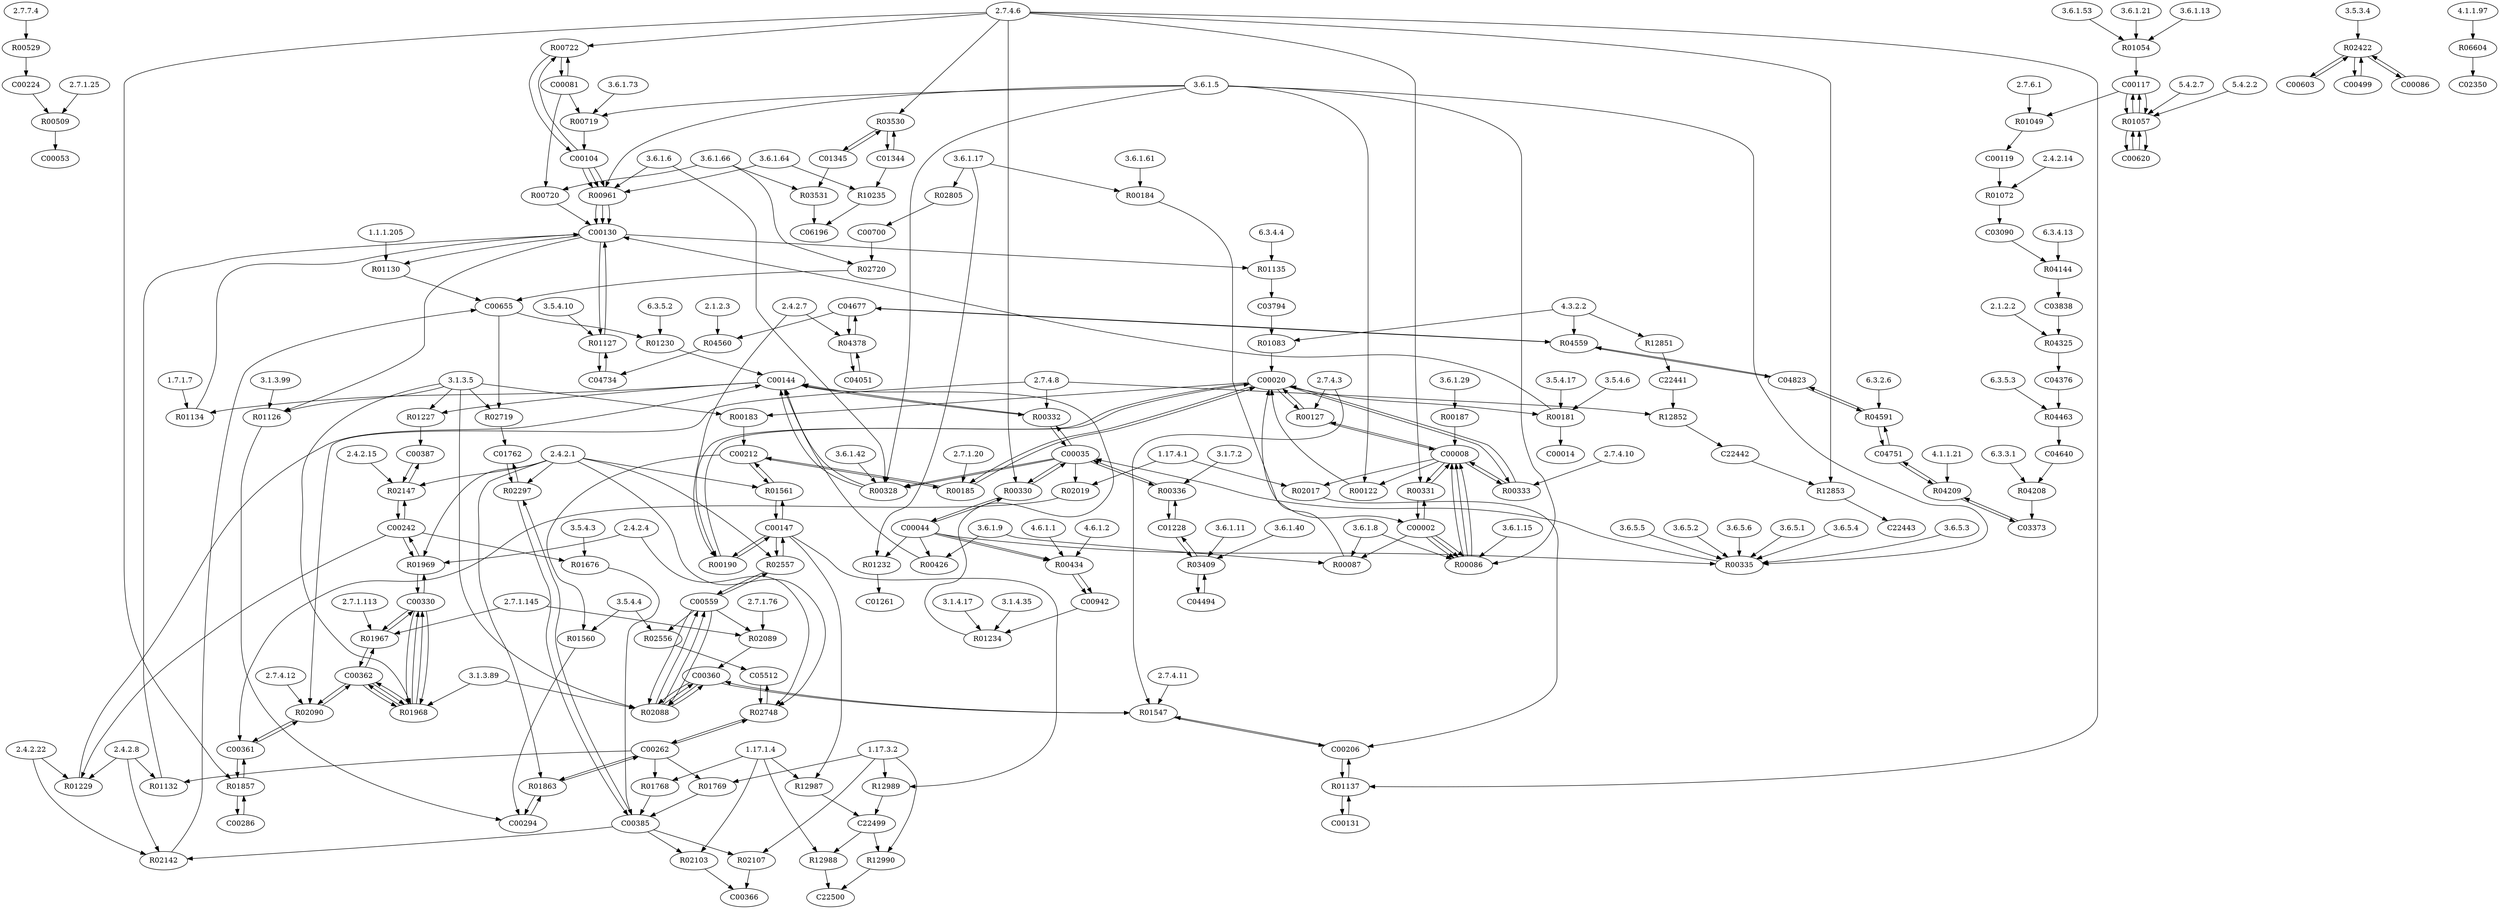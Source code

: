 digraph G {
"2.7.7.4" [type=E];
"3.6.1.66" [type=E];
"3.1.4.17" [type=E];
"1.7.1.7" [type=E];
"3.6.5.5" [type=E];
"3.5.4.17" [type=E];
"3.5.4.4" [type=E];
"3.6.1.5" [type=E];
"3.6.1.17" [type=E];
"2.4.2.1" [type=E];
"3.5.3.4" [type=E];
"4.1.1.21" [type=E];
"1.17.1.4" [type=E];
"2.7.1.76" [type=E];
"2.1.2.2" [type=E];
"2.7.4.10" [type=E];
"3.6.1.8" [type=E];
"3.6.5.2" [type=E];
"1.17.3.2" [type=E];
"2.4.2.4" [type=E];
"3.6.1.15" [type=E];
"3.6.5.6" [type=E];
"3.6.5.1" [type=E];
"3.6.1.73" [type=E];
"3.6.1.11" [type=E];
"2.7.4.11" [type=E];
"3.6.1.64" [type=E];
"2.7.1.113" [type=E];
"2.7.4.8" [type=E];
"3.6.1.29" [type=E];
"3.6.1.61" [type=E];
"3.6.1.13" [type=E];
"2.4.2.7" [type=E];
"2.4.2.8" [type=E];
"3.6.1.9" [type=E];
"3.6.5.4" [type=E];
"3.1.3.5" [type=E];
"2.4.2.22" [type=E];
"3.5.4.3" [type=E];
"1.1.1.205" [type=E];
"5.4.2.7" [type=E];
"3.6.1.42" [type=E];
"3.1.4.35" [type=E];
"2.7.1.145" [type=E];
"2.7.6.1" [type=E];
"3.6.5.3" [type=E];
"3.5.4.10" [type=E];
"2.7.1.25" [type=E];
"3.6.1.6" [type=E];
"3.6.1.53" [type=E];
"1.17.4.1" [type=E];
"6.3.3.1" [type=E];
"4.1.1.97" [type=E];
"6.3.5.3" [type=E];
"2.7.4.12" [type=E];
"6.3.4.13" [type=E];
"4.6.1.1" [type=E];
"2.7.4.6" [type=E];
"4.3.2.2" [type=E];
"3.5.4.6" [type=E];
"2.1.2.3" [type=E];
"2.7.4.3" [type=E];
"6.3.2.6" [type=E];
"2.4.2.15" [type=E];
"2.4.2.14" [type=E];
"2.7.1.20" [type=E];
"5.4.2.2" [type=E];
"3.1.3.89" [type=E];
"6.3.4.4" [type=E];
"6.3.5.2" [type=E];
"4.6.1.2" [type=E];
"3.6.1.21" [type=E];
"3.6.1.40" [type=E];
"3.1.3.99" [type=E];
"3.1.7.2" [type=E];
R01132 [type=R];
R04591 [type=R];
R02090 [type=R];
R01049 [type=R];
R00086 [type=R];
R12851 [type=R];
R00722 [type=R];
R00330 [type=R];
R00184 [type=R];
R01127 [type=R];
R01072 [type=R];
R12853 [type=R];
R03531 [type=R];
R12987 [type=R];
R01547 [type=R];
R00336 [type=R];
R00720 [type=R];
R01863 [type=R];
R01857 [type=R];
R02720 [type=R];
R02719 [type=R];
R00335 [type=R];
R00122 [type=R];
R01768 [type=R];
R04208 [type=R];
R00509 [type=R];
R01561 [type=R];
R00529 [type=R];
R00426 [type=R];
R01967 [type=R];
R01234 [type=R];
R02147 [type=R];
R00187 [type=R];
R02107 [type=R];
R04209 [type=R];
R01130 [type=R];
R00183 [type=R];
R00961 [type=R];
R02557 [type=R];
R01968 [type=R];
R01229 [type=R];
R00087 [type=R];
R01083 [type=R];
R12989 [type=R];
R12852 [type=R];
R02089 [type=R];
R04560 [type=R];
R00185 [type=R];
R01227 [type=R];
R02142 [type=R];
R01135 [type=R];
R02805 [type=R];
R01230 [type=R];
R00181 [type=R];
R01054 [type=R];
R04144 [type=R];
R00190 [type=R];
R00332 [type=R];
R01560 [type=R];
R02297 [type=R];
R03409 [type=R];
R03530 [type=R];
R02088 [type=R];
R04559 [type=R];
R01134 [type=R];
R02019 [type=R];
R02748 [type=R];
R06604 [type=R];
R00127 [type=R];
R02017 [type=R];
R00434 [type=R];
R00719 [type=R];
R01057 [type=R];
R02422 [type=R];
R00331 [type=R];
R12988 [type=R];
R04378 [type=R];
R12990 [type=R];
R04463 [type=R];
R01137 [type=R];
R04325 [type=R];
R02103 [type=R];
R01769 [type=R];
R02556 [type=R];
R01676 [type=R];
R01969 [type=R];
R00333 [type=R];
R01126 [type=R];
R00328 [type=R];
R01232 [type=R];
R10235 [type=R];
C00655 [type=C];
C04051 [type=C];
C03794 [type=C];
C00008 [type=C];
C00360 [type=C];
C00212 [type=C];
C00044 [type=C];
C00053 [type=C];
C00147 [type=C];
C00362 [type=C];
C04494 [type=C];
C03090 [type=C];
C00081 [type=C];
C00603 [type=C];
C00117 [type=C];
C00130 [type=C];
C04734 [type=C];
C00206 [type=C];
C05512 [type=C];
C22441 [type=C];
C22499 [type=C];
C04376 [type=C];
C03838 [type=C];
C00361 [type=C];
C00242 [type=C];
C04751 [type=C];
C00499 [type=C];
C03373 [type=C];
C00620 [type=C];
C01345 [type=C];
C00086 [type=C];
C00366 [type=C];
C00131 [type=C];
C00119 [type=C];
C22500 [type=C];
C00014 [type=C];
C01228 [type=C];
C00002 [type=C];
C00020 [type=C];
C01762 [type=C];
C00224 [type=C];
C06196 [type=C];
C04823 [type=C];
C00144 [type=C];
C00294 [type=C];
C00942 [type=C];
C00700 [type=C];
C02350 [type=C];
C00286 [type=C];
C01344 [type=C];
C00104 [type=C];
C04677 [type=C];
C00387 [type=C];
C01261 [type=C];
C00035 [type=C];
C00385 [type=C];
C04640 [type=C];
C00330 [type=C];
C22443 [type=C];
C00262 [type=C];
C00559 [type=C];
C22442 [type=C];
C00035 -> R02019;
R02019 -> C00361;
C00385 -> R02107;
R02107 -> C00366;
C00117 -> R01049;
R01049 -> C00119;
C00119 -> R01072;
R01072 -> C03090;
C03090 -> R04144;
R04144 -> C03838;
C03838 -> R04325;
R04325 -> C04376;
C04640 -> R04208;
R04208 -> C03373;
C04677 -> R04560;
R04560 -> C04734;
C04823 -> R04559;
R04559 -> C04823;
R04559 -> C04677;
C04677 -> R04559;
C04751 -> R04591;
R04591 -> C04751;
R04591 -> C04823;
C04823 -> R04591;
C04751 -> R04209;
R04209 -> C04751;
R04209 -> C03373;
C03373 -> R04209;
C04734 -> R01127;
R01127 -> C04734;
R01127 -> C00130;
C00130 -> R01127;
C00002 -> R00086;
R00086 -> C00008;
C00002 -> R00086;
R00086 -> C00008;
C00008 -> R00331;
R00331 -> C00008;
R00331 -> C00002;
C00002 -> R00331;
C00206 -> R01137;
R01137 -> C00206;
R01137 -> C00131;
C00131 -> R01137;
C00008 -> R02017;
R02017 -> C00206;
C00008 -> R00122;
R00122 -> C00020;
C00020 -> R00127;
R00127 -> C00020;
R00127 -> C00008;
C00008 -> R00127;
C03794 -> R01083;
R01083 -> C00020;
C00130 -> R01135;
R01135 -> C03794;
C00020 -> R00181;
R00181 -> C00130;
R00181 -> C00014;
C00020 -> R00183;
R00183 -> C00212;
C00212 -> R00185;
R00185 -> C00212;
R00185 -> C00020;
C00020 -> R00185;
C00020 -> R00190;
R00190 -> C00020;
R00190 -> C00147;
C00147 -> R00190;
C00360 -> R02088;
R02088 -> C00360;
R02088 -> C00559;
C00559 -> R02088;
C00559 -> R02556;
R02556 -> C05512;
C05512 -> R02748;
R02748 -> C05512;
R02748 -> C00262;
C00262 -> R02748;
C01762 -> R02297;
R02297 -> C01762;
R02297 -> C00385;
C00385 -> R02297;
C00130 -> R01126;
R01126 -> C00294;
C00212 -> R01560;
R01560 -> C00294;
C00104 -> R00961;
R00961 -> C00130;
C00104 -> R00722;
R00722 -> C00104;
R00722 -> C00081;
C00081 -> R00722;
C00081 -> R00719;
R00719 -> C00104;
C00144 -> R01134;
R01134 -> C00130;
C00130 -> R01130;
R01130 -> C00655;
C00655 -> R01230;
R01230 -> C00144;
C00035 -> R00328;
R00328 -> C00144;
C00035 -> R00328;
R00328 -> C00144;
C00262 -> R01132;
R01132 -> C00130;
C00212 -> R01561;
R01561 -> C00212;
R01561 -> C00147;
C00147 -> R01561;
C00262 -> R01769;
R01769 -> C00385;
C00144 -> R01227;
R01227 -> C00387;
C00294 -> R01863;
R01863 -> C00294;
R01863 -> C00262;
C00262 -> R01863;
C00385 -> R02142;
R02142 -> C00655;
C00655 -> R02719;
R02719 -> C01762;
C00242 -> R01229;
R01229 -> C00144;
C00144 -> R00332;
R00332 -> C00144;
R00332 -> C00035;
C00035 -> R00332;
C00330 -> R01969;
R01969 -> C00330;
R01969 -> C00242;
C00242 -> R01969;
C00242 -> R01676;
R01676 -> C00385;
C00499 -> R02422;
R02422 -> C00499;
R02422 -> C00603;
C00603 -> R02422;
R02422 -> C00086;
C00086 -> R02422;
C01228 -> R00336;
R00336 -> C01228;
R00336 -> C00035;
C00035 -> R00336;
C04494 -> R03409;
R03409 -> C04494;
R03409 -> C01228;
C01228 -> R03409;
C00044 -> R00335;
R00335 -> C00035;
C00035 -> R00330;
R00330 -> C00035;
R00330 -> C00044;
C00044 -> R00330;
C00362 -> R02090;
R02090 -> C00362;
R02090 -> C00361;
C00361 -> R02090;
C00361 -> R01857;
R01857 -> C00361;
R01857 -> C00286;
C00286 -> R01857;
C00362 -> R01968;
R01968 -> C00362;
R01968 -> C00330;
C00330 -> R01968;
C00387 -> R02147;
R02147 -> C00387;
R02147 -> C00242;
C00242 -> R02147;
C00044 -> R00434;
R00434 -> C00942;
C00942 -> R01234;
R01234 -> C00144;
R00529 -> C00224;
C00224 -> R00509;
R00509 -> C00053;
C00262 -> R01768;
R01768 -> C00385;
C00385 -> R02103;
R02103 -> C00366;
C04376 -> R04463;
R04463 -> C04640;
C00081 -> R00720;
R00720 -> C00130;
C00700 -> R02720;
R02720 -> C00655;
R00184 -> C00002;
C00044 -> R01232;
R01232 -> C01261;
C00330 -> R01967;
R01967 -> C00330;
R01967 -> C00362;
C00362 -> R01967;
R02805 -> C00700;
C00620 -> R01057;
R01057 -> C00620;
R01057 -> C00117;
C00117 -> R01057;
R01054 -> C00117;
C00559 -> R02089;
R02089 -> C00360;
C00147 -> R02557;
R02557 -> C00147;
R02557 -> C00559;
C00559 -> R02557;
C00360 -> R01547;
R01547 -> C00360;
R01547 -> C00206;
C00206 -> R01547;
C01344 -> R03530;
R03530 -> C01344;
R03530 -> C01345;
C01345 -> R03530;
R00187 -> C00008;
C00044 -> R00434;
R00434 -> C00942;
C04677 -> R04378;
R04378 -> C04677;
R04378 -> C04051;
C04051 -> R04378;
C00104 -> R00961;
R00961 -> C00130;
C00002 -> R00086;
R00086 -> C00008;
R06604 -> C02350;
C00620 -> R01057;
R01057 -> C00620;
R01057 -> C00117;
C00117 -> R01057;
C00104 -> R00961;
R00961 -> C00130;
C01344 -> R10235;
R10235 -> C06196;
C01345 -> R03531;
R03531 -> C06196;
C00020 -> R00333;
R00333 -> C00020;
R00333 -> C00008;
C00008 -> R00333;
C00002 -> R00087;
R00087 -> C00020;
C00044 -> R00426;
R00426 -> C00144;
C00360 -> R02088;
R02088 -> C00360;
R02088 -> C00559;
C00559 -> R02088;
C00362 -> R01968;
R01968 -> C00362;
R01968 -> C00330;
C00330 -> R01968;
R12851 -> C22441;
C22441 -> R12852;
R12852 -> C22442;
C22442 -> R12853;
R12853 -> C22443;
C22499 -> R12988;
R12988 -> C22500;
C22499 -> R12990;
R12990 -> C22500;
C00147 -> R12987;
R12987 -> C22499;
C00147 -> R12989;
R12989 -> C22499;
"2.4.2.8" -> R01132;
"6.3.2.6" -> R04591;
"2.7.4.8" -> R02090;
"2.7.4.12" -> R02090;
"2.7.6.1" -> R01049;
"3.6.1.5" -> R00086;
"3.6.1.8" -> R00086;
"3.6.1.15" -> R00086;
"4.3.2.2" -> R12851;
"2.7.4.6" -> R00722;
"2.7.4.6" -> R00330;
"3.6.1.17" -> R00184;
"3.6.1.61" -> R00184;
"3.5.4.10" -> R01127;
"2.4.2.14" -> R01072;
"2.7.4.6" -> R12853;
"3.6.1.66" -> R03531;
"1.17.1.4" -> R12987;
"2.7.4.3" -> R01547;
"2.7.4.11" -> R01547;
"3.1.7.2" -> R00336;
"3.6.1.66" -> R00720;
"2.4.2.1" -> R01863;
"2.7.4.6" -> R01857;
"3.6.1.66" -> R02720;
"3.1.3.5" -> R02719;
"3.6.1.5" -> R00335;
"3.6.5.1" -> R00335;
"3.6.5.2" -> R00335;
"3.6.5.3" -> R00335;
"3.6.5.4" -> R00335;
"3.6.5.5" -> R00335;
"3.6.5.6" -> R00335;
"3.6.1.5" -> R00122;
"1.17.1.4" -> R01768;
"6.3.3.1" -> R04208;
"2.7.1.25" -> R00509;
"2.4.2.1" -> R01561;
"2.7.7.4" -> R00529;
"3.6.1.9" -> R00426;
"2.7.1.113" -> R01967;
"2.7.1.145" -> R01967;
"3.1.4.17" -> R01234;
"3.1.4.35" -> R01234;
"2.4.2.1" -> R02147;
"2.4.2.15" -> R02147;
"3.6.1.29" -> R00187;
"1.17.3.2" -> R02107;
"4.1.1.21" -> R04209;
"1.1.1.205" -> R01130;
"3.1.3.5" -> R00183;
"3.6.1.5" -> R00961;
"3.6.1.6" -> R00961;
"3.6.1.64" -> R00961;
"2.4.2.1" -> R02557;
"3.1.3.5" -> R01968;
"3.1.3.89" -> R01968;
"2.4.2.8" -> R01229;
"2.4.2.22" -> R01229;
"3.6.1.8" -> R00087;
"3.6.1.9" -> R00087;
"4.3.2.2" -> R01083;
"1.17.3.2" -> R12989;
"2.7.4.8" -> R12852;
"2.7.1.76" -> R02089;
"2.7.1.145" -> R02089;
"2.1.2.3" -> R04560;
"2.7.1.20" -> R00185;
"3.1.3.5" -> R01227;
"2.4.2.8" -> R02142;
"2.4.2.22" -> R02142;
"6.3.4.4" -> R01135;
"3.6.1.17" -> R02805;
"6.3.5.2" -> R01230;
"3.5.4.6" -> R00181;
"3.5.4.17" -> R00181;
"3.6.1.13" -> R01054;
"3.6.1.21" -> R01054;
"3.6.1.53" -> R01054;
"6.3.4.13" -> R04144;
"2.4.2.7" -> R00190;
"2.7.4.8" -> R00332;
"3.5.4.4" -> R01560;
"2.4.2.1" -> R02297;
"3.6.1.11" -> R03409;
"3.6.1.40" -> R03409;
"2.7.4.6" -> R03530;
"3.1.3.5" -> R02088;
"3.1.3.89" -> R02088;
"4.3.2.2" -> R04559;
"1.7.1.7" -> R01134;
"1.17.4.1" -> R02019;
"2.4.2.1" -> R02748;
"2.4.2.4" -> R02748;
"4.1.1.97" -> R06604;
"2.7.4.3" -> R00127;
"1.17.4.1" -> R02017;
"4.6.1.1" -> R00434;
"4.6.1.2" -> R00434;
"3.6.1.5" -> R00719;
"3.6.1.73" -> R00719;
"5.4.2.2" -> R01057;
"5.4.2.7" -> R01057;
"3.5.3.4" -> R02422;
"2.7.4.6" -> R00331;
"1.17.1.4" -> R12988;
"2.4.2.7" -> R04378;
"1.17.3.2" -> R12990;
"6.3.5.3" -> R04463;
"2.7.4.6" -> R01137;
"2.1.2.2" -> R04325;
"1.17.1.4" -> R02103;
"1.17.3.2" -> R01769;
"3.5.4.4" -> R02556;
"3.5.4.3" -> R01676;
"2.4.2.1" -> R01969;
"2.4.2.4" -> R01969;
"2.7.4.10" -> R00333;
"3.1.3.5" -> R01126;
"3.1.3.99" -> R01126;
"3.6.1.5" -> R00328;
"3.6.1.6" -> R00328;
"3.6.1.42" -> R00328;
"3.6.1.17" -> R01232;
"3.6.1.64" -> R10235;
}
